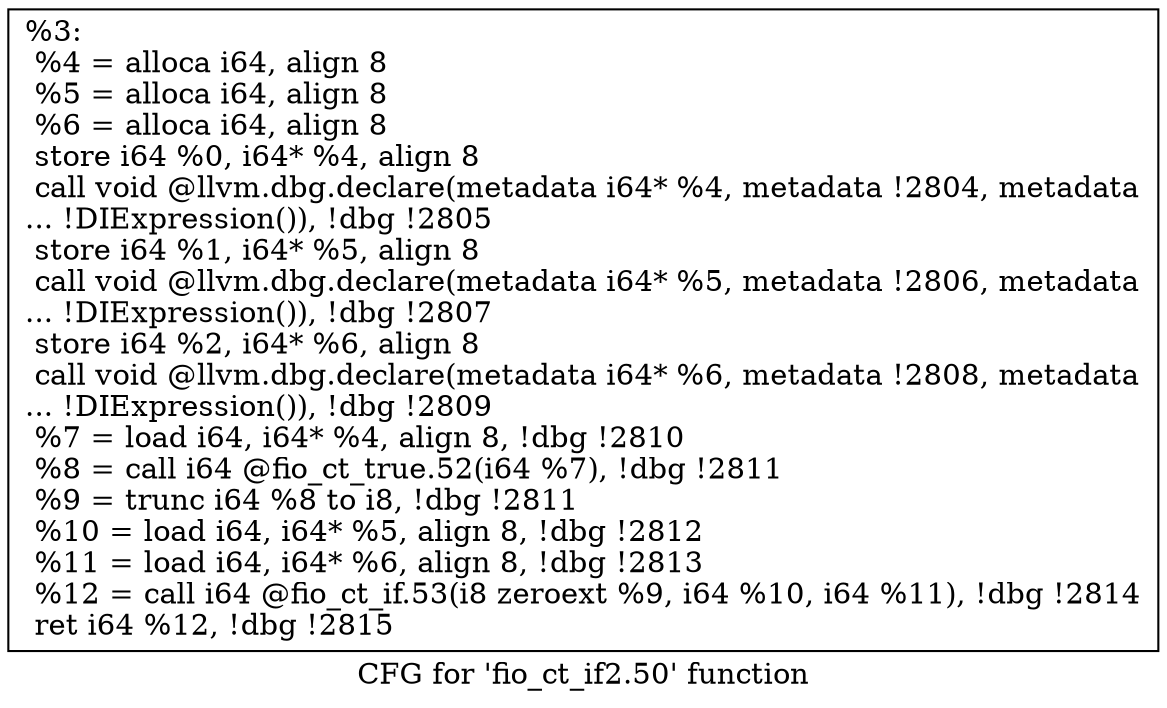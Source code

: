 digraph "CFG for 'fio_ct_if2.50' function" {
	label="CFG for 'fio_ct_if2.50' function";

	Node0x556851e55460 [shape=record,label="{%3:\l  %4 = alloca i64, align 8\l  %5 = alloca i64, align 8\l  %6 = alloca i64, align 8\l  store i64 %0, i64* %4, align 8\l  call void @llvm.dbg.declare(metadata i64* %4, metadata !2804, metadata\l... !DIExpression()), !dbg !2805\l  store i64 %1, i64* %5, align 8\l  call void @llvm.dbg.declare(metadata i64* %5, metadata !2806, metadata\l... !DIExpression()), !dbg !2807\l  store i64 %2, i64* %6, align 8\l  call void @llvm.dbg.declare(metadata i64* %6, metadata !2808, metadata\l... !DIExpression()), !dbg !2809\l  %7 = load i64, i64* %4, align 8, !dbg !2810\l  %8 = call i64 @fio_ct_true.52(i64 %7), !dbg !2811\l  %9 = trunc i64 %8 to i8, !dbg !2811\l  %10 = load i64, i64* %5, align 8, !dbg !2812\l  %11 = load i64, i64* %6, align 8, !dbg !2813\l  %12 = call i64 @fio_ct_if.53(i8 zeroext %9, i64 %10, i64 %11), !dbg !2814\l  ret i64 %12, !dbg !2815\l}"];
}
